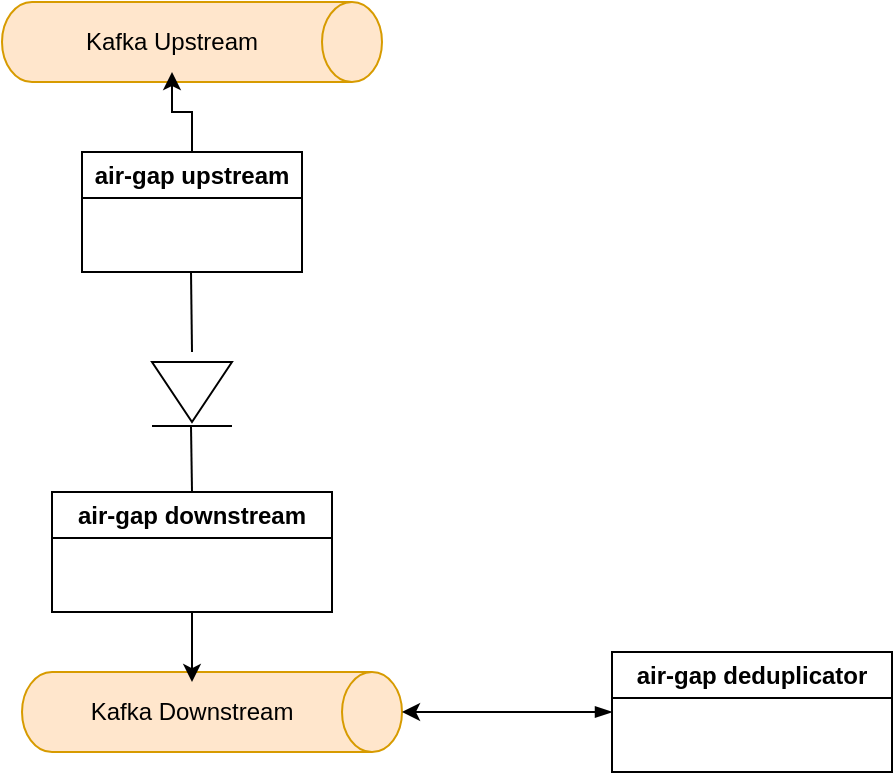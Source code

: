 <mxfile version="28.1.2">
  <diagram name="Sida-1" id="szRYUFeSUwwBfxvwGFzd">
    <mxGraphModel dx="825" dy="832" grid="1" gridSize="10" guides="1" tooltips="1" connect="1" arrows="1" fold="1" page="1" pageScale="1" pageWidth="827" pageHeight="1169" math="0" shadow="0">
      <root>
        <mxCell id="0" />
        <mxCell id="1" parent="0" />
        <mxCell id="9ao-gcXj0P5O1c-xXz5W-1" value="" style="shape=cylinder3;whiteSpace=wrap;html=1;boundedLbl=1;backgroundOutline=1;size=15;rotation=90;fillColor=#ffe6cc;strokeColor=#d79b00;" parent="1" vertex="1">
          <mxGeometry x="200.0" y="-30" width="40" height="190" as="geometry" />
        </mxCell>
        <mxCell id="9ao-gcXj0P5O1c-xXz5W-2" value="Kafka Upstream" style="text;html=1;align=center;verticalAlign=middle;whiteSpace=wrap;rounded=0;" parent="1" vertex="1">
          <mxGeometry x="150" y="50" width="120" height="30" as="geometry" />
        </mxCell>
        <mxCell id="9ao-gcXj0P5O1c-xXz5W-3" value="" style="shape=cylinder3;whiteSpace=wrap;html=1;boundedLbl=1;backgroundOutline=1;size=15;rotation=90;fillColor=#ffe6cc;strokeColor=#d79b00;" parent="1" vertex="1">
          <mxGeometry x="210.005" y="305.005" width="40" height="190" as="geometry" />
        </mxCell>
        <mxCell id="9ao-gcXj0P5O1c-xXz5W-4" value="Kafka Downstream" style="text;html=1;align=center;verticalAlign=middle;whiteSpace=wrap;rounded=0;" parent="1" vertex="1">
          <mxGeometry x="160.005" y="385.005" width="120" height="30" as="geometry" />
        </mxCell>
        <mxCell id="9ao-gcXj0P5O1c-xXz5W-10" value="" style="group" parent="1" vertex="1" connectable="0">
          <mxGeometry x="200" y="225" width="40" height="32" as="geometry" />
        </mxCell>
        <mxCell id="9ao-gcXj0P5O1c-xXz5W-8" value="" style="triangle;whiteSpace=wrap;html=1;direction=south;" parent="9ao-gcXj0P5O1c-xXz5W-10" vertex="1">
          <mxGeometry width="40" height="30" as="geometry" />
        </mxCell>
        <mxCell id="9ao-gcXj0P5O1c-xXz5W-9" value="" style="endArrow=none;html=1;rounded=0;" parent="9ao-gcXj0P5O1c-xXz5W-10" edge="1">
          <mxGeometry width="50" height="50" relative="1" as="geometry">
            <mxPoint y="32" as="sourcePoint" />
            <mxPoint x="40" y="32" as="targetPoint" />
          </mxGeometry>
        </mxCell>
        <mxCell id="9ao-gcXj0P5O1c-xXz5W-11" value="" style="endArrow=none;html=1;rounded=0;exitX=1;exitY=0.5;exitDx=0;exitDy=0;exitPerimeter=0;" parent="1" edge="1">
          <mxGeometry width="50" height="50" relative="1" as="geometry">
            <mxPoint x="219.501" y="179.997" as="sourcePoint" />
            <mxPoint x="220" y="220" as="targetPoint" />
          </mxGeometry>
        </mxCell>
        <mxCell id="9ao-gcXj0P5O1c-xXz5W-18" value="" style="edgeStyle=orthogonalEdgeStyle;rounded=0;orthogonalLoop=1;jettySize=auto;html=1;" parent="1" source="9ao-gcXj0P5O1c-xXz5W-13" target="9ao-gcXj0P5O1c-xXz5W-2" edge="1">
          <mxGeometry relative="1" as="geometry" />
        </mxCell>
        <mxCell id="9ao-gcXj0P5O1c-xXz5W-13" value="air-gap upstream" style="swimlane;whiteSpace=wrap;html=1;" parent="1" vertex="1">
          <mxGeometry x="165" y="120" width="110" height="60" as="geometry" />
        </mxCell>
        <mxCell id="9ao-gcXj0P5O1c-xXz5W-19" value="" style="edgeStyle=orthogonalEdgeStyle;rounded=0;orthogonalLoop=1;jettySize=auto;html=1;" parent="1" source="9ao-gcXj0P5O1c-xXz5W-14" target="9ao-gcXj0P5O1c-xXz5W-4" edge="1">
          <mxGeometry relative="1" as="geometry" />
        </mxCell>
        <mxCell id="9ao-gcXj0P5O1c-xXz5W-14" value="air-gap downstream" style="swimlane;whiteSpace=wrap;html=1;" parent="1" vertex="1">
          <mxGeometry x="150" y="290" width="140" height="60" as="geometry" />
        </mxCell>
        <mxCell id="9ao-gcXj0P5O1c-xXz5W-12" value="" style="endArrow=none;html=1;rounded=0;exitX=1;exitY=0.5;exitDx=0;exitDy=0;exitPerimeter=0;" parent="9ao-gcXj0P5O1c-xXz5W-14" edge="1">
          <mxGeometry width="50" height="50" relative="1" as="geometry">
            <mxPoint x="69.5" y="-33" as="sourcePoint" />
            <mxPoint x="70" as="targetPoint" />
          </mxGeometry>
        </mxCell>
        <mxCell id="oBg6k83NWbbbliucMWEF-3" value="" style="rounded=0;orthogonalLoop=1;jettySize=auto;html=1;startArrow=blockThin;startFill=1;" edge="1" parent="1" source="oBg6k83NWbbbliucMWEF-1" target="9ao-gcXj0P5O1c-xXz5W-3">
          <mxGeometry relative="1" as="geometry" />
        </mxCell>
        <mxCell id="oBg6k83NWbbbliucMWEF-1" value="air-gap deduplicator" style="swimlane;whiteSpace=wrap;html=1;" vertex="1" parent="1">
          <mxGeometry x="430" y="370" width="140" height="60" as="geometry" />
        </mxCell>
      </root>
    </mxGraphModel>
  </diagram>
</mxfile>
